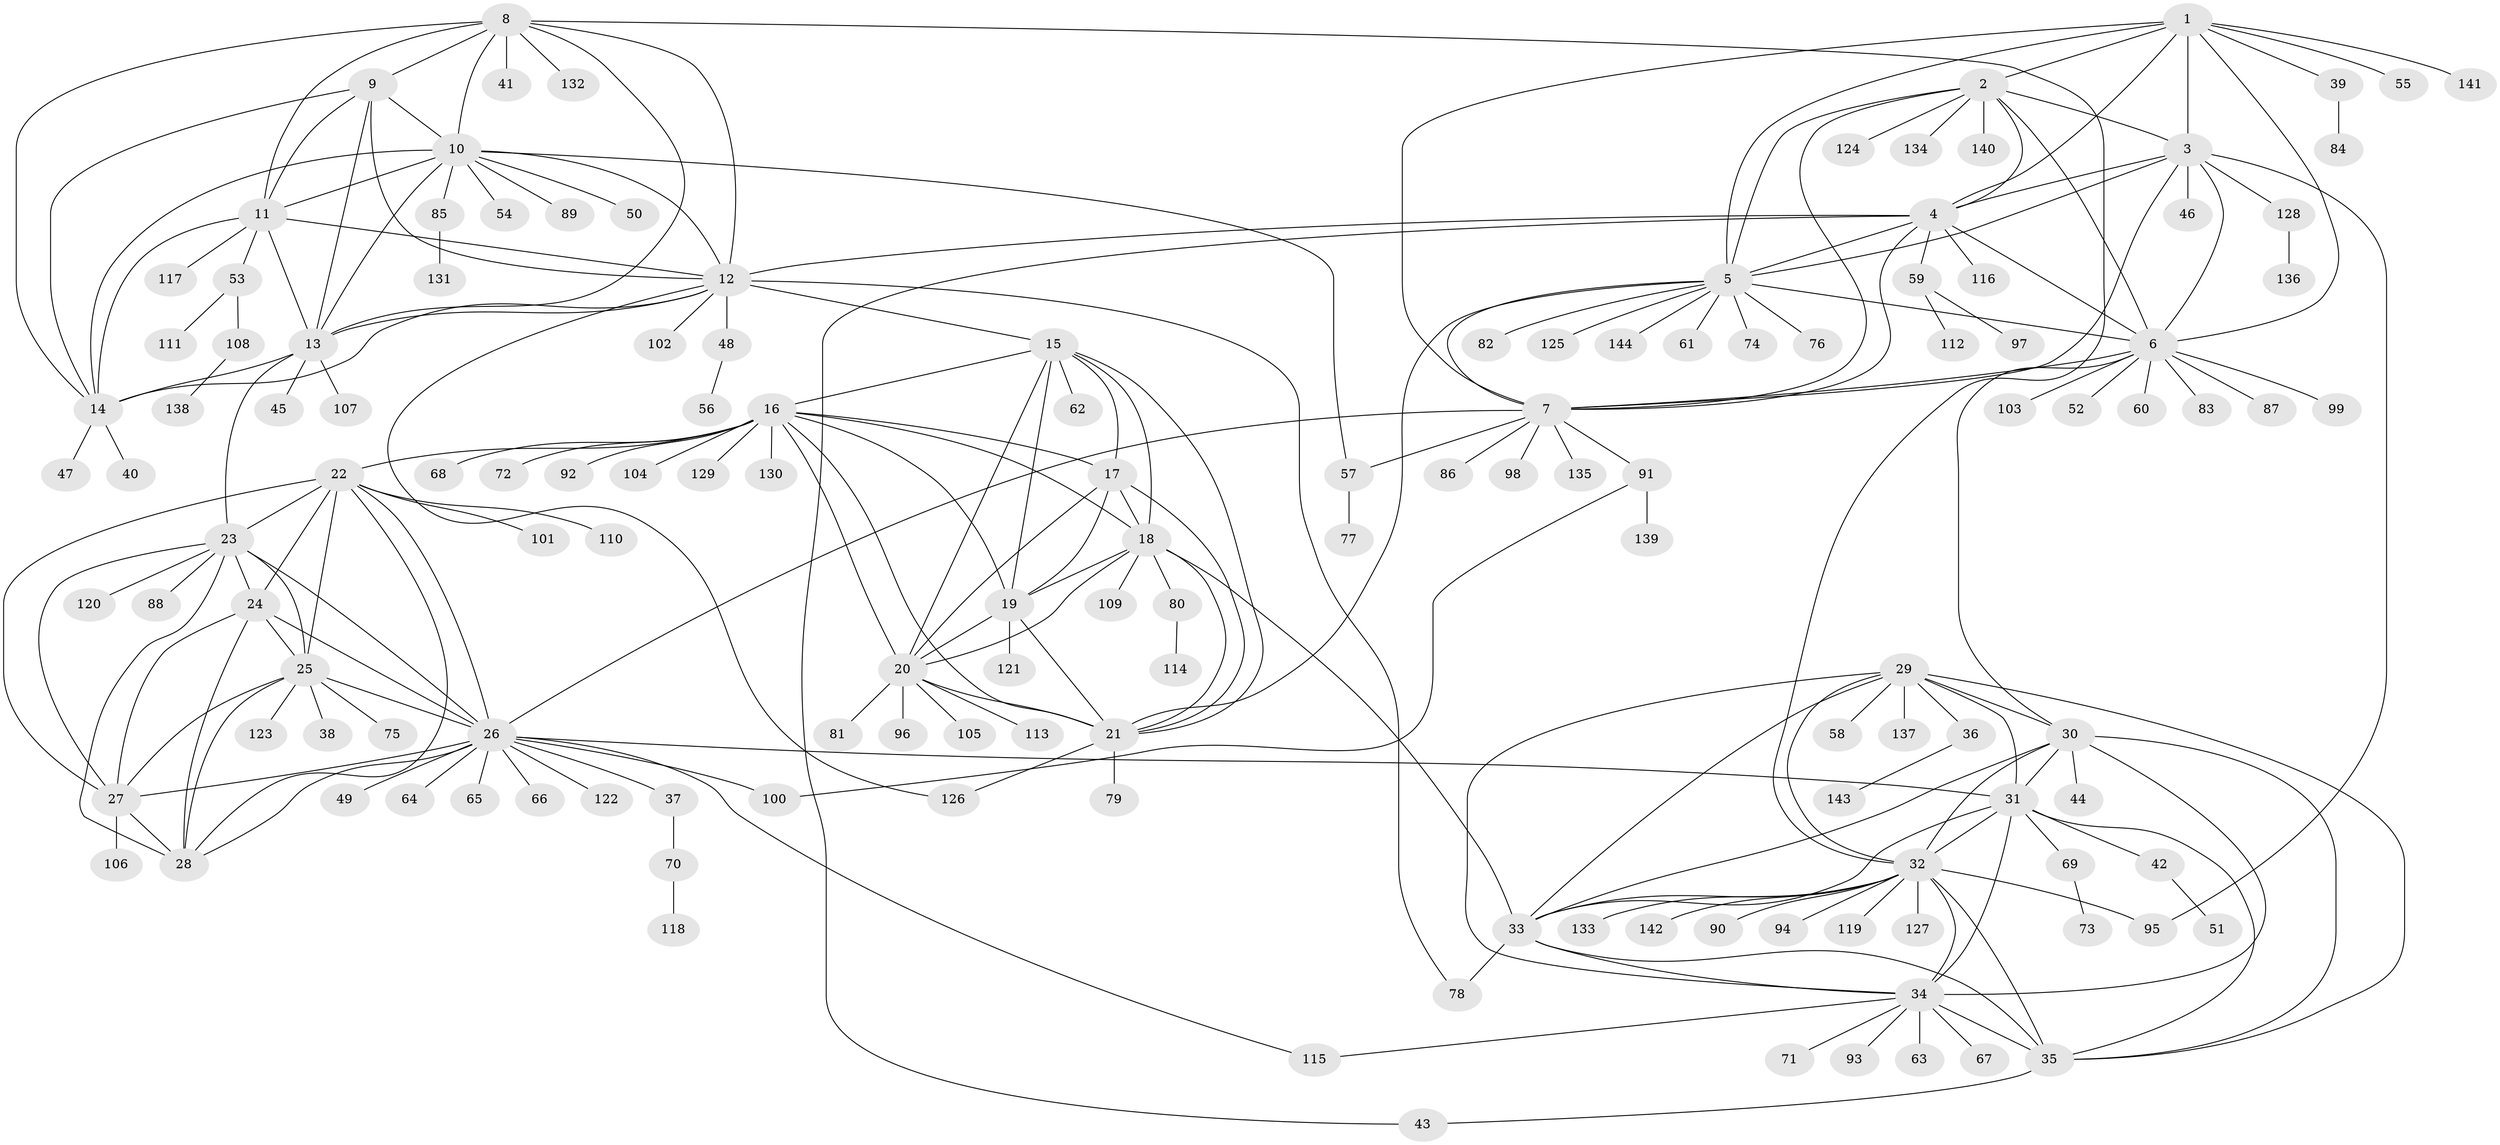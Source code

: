 // coarse degree distribution, {3: 0.017543859649122806, 2: 0.03508771929824561, 6: 0.017543859649122806, 8: 0.017543859649122806, 1: 0.8070175438596491, 11: 0.07017543859649122, 10: 0.017543859649122806, 13: 0.017543859649122806}
// Generated by graph-tools (version 1.1) at 2025/58/03/04/25 21:58:25]
// undirected, 144 vertices, 231 edges
graph export_dot {
graph [start="1"]
  node [color=gray90,style=filled];
  1;
  2;
  3;
  4;
  5;
  6;
  7;
  8;
  9;
  10;
  11;
  12;
  13;
  14;
  15;
  16;
  17;
  18;
  19;
  20;
  21;
  22;
  23;
  24;
  25;
  26;
  27;
  28;
  29;
  30;
  31;
  32;
  33;
  34;
  35;
  36;
  37;
  38;
  39;
  40;
  41;
  42;
  43;
  44;
  45;
  46;
  47;
  48;
  49;
  50;
  51;
  52;
  53;
  54;
  55;
  56;
  57;
  58;
  59;
  60;
  61;
  62;
  63;
  64;
  65;
  66;
  67;
  68;
  69;
  70;
  71;
  72;
  73;
  74;
  75;
  76;
  77;
  78;
  79;
  80;
  81;
  82;
  83;
  84;
  85;
  86;
  87;
  88;
  89;
  90;
  91;
  92;
  93;
  94;
  95;
  96;
  97;
  98;
  99;
  100;
  101;
  102;
  103;
  104;
  105;
  106;
  107;
  108;
  109;
  110;
  111;
  112;
  113;
  114;
  115;
  116;
  117;
  118;
  119;
  120;
  121;
  122;
  123;
  124;
  125;
  126;
  127;
  128;
  129;
  130;
  131;
  132;
  133;
  134;
  135;
  136;
  137;
  138;
  139;
  140;
  141;
  142;
  143;
  144;
  1 -- 2;
  1 -- 3;
  1 -- 4;
  1 -- 5;
  1 -- 6;
  1 -- 7;
  1 -- 39;
  1 -- 55;
  1 -- 141;
  2 -- 3;
  2 -- 4;
  2 -- 5;
  2 -- 6;
  2 -- 7;
  2 -- 124;
  2 -- 134;
  2 -- 140;
  3 -- 4;
  3 -- 5;
  3 -- 6;
  3 -- 7;
  3 -- 46;
  3 -- 95;
  3 -- 128;
  4 -- 5;
  4 -- 6;
  4 -- 7;
  4 -- 12;
  4 -- 43;
  4 -- 59;
  4 -- 116;
  5 -- 6;
  5 -- 7;
  5 -- 21;
  5 -- 61;
  5 -- 74;
  5 -- 76;
  5 -- 82;
  5 -- 125;
  5 -- 144;
  6 -- 7;
  6 -- 30;
  6 -- 52;
  6 -- 60;
  6 -- 83;
  6 -- 87;
  6 -- 99;
  6 -- 103;
  7 -- 26;
  7 -- 57;
  7 -- 86;
  7 -- 91;
  7 -- 98;
  7 -- 135;
  8 -- 9;
  8 -- 10;
  8 -- 11;
  8 -- 12;
  8 -- 13;
  8 -- 14;
  8 -- 32;
  8 -- 41;
  8 -- 132;
  9 -- 10;
  9 -- 11;
  9 -- 12;
  9 -- 13;
  9 -- 14;
  10 -- 11;
  10 -- 12;
  10 -- 13;
  10 -- 14;
  10 -- 50;
  10 -- 54;
  10 -- 57;
  10 -- 85;
  10 -- 89;
  11 -- 12;
  11 -- 13;
  11 -- 14;
  11 -- 53;
  11 -- 117;
  12 -- 13;
  12 -- 14;
  12 -- 15;
  12 -- 48;
  12 -- 78;
  12 -- 102;
  12 -- 126;
  13 -- 14;
  13 -- 23;
  13 -- 45;
  13 -- 107;
  14 -- 40;
  14 -- 47;
  15 -- 16;
  15 -- 17;
  15 -- 18;
  15 -- 19;
  15 -- 20;
  15 -- 21;
  15 -- 62;
  16 -- 17;
  16 -- 18;
  16 -- 19;
  16 -- 20;
  16 -- 21;
  16 -- 22;
  16 -- 68;
  16 -- 72;
  16 -- 92;
  16 -- 104;
  16 -- 129;
  16 -- 130;
  17 -- 18;
  17 -- 19;
  17 -- 20;
  17 -- 21;
  18 -- 19;
  18 -- 20;
  18 -- 21;
  18 -- 33;
  18 -- 80;
  18 -- 109;
  19 -- 20;
  19 -- 21;
  19 -- 121;
  20 -- 21;
  20 -- 81;
  20 -- 96;
  20 -- 105;
  20 -- 113;
  21 -- 79;
  21 -- 126;
  22 -- 23;
  22 -- 24;
  22 -- 25;
  22 -- 26;
  22 -- 27;
  22 -- 28;
  22 -- 101;
  22 -- 110;
  23 -- 24;
  23 -- 25;
  23 -- 26;
  23 -- 27;
  23 -- 28;
  23 -- 88;
  23 -- 120;
  24 -- 25;
  24 -- 26;
  24 -- 27;
  24 -- 28;
  25 -- 26;
  25 -- 27;
  25 -- 28;
  25 -- 38;
  25 -- 75;
  25 -- 123;
  26 -- 27;
  26 -- 28;
  26 -- 31;
  26 -- 37;
  26 -- 49;
  26 -- 64;
  26 -- 65;
  26 -- 66;
  26 -- 100;
  26 -- 115;
  26 -- 122;
  27 -- 28;
  27 -- 106;
  29 -- 30;
  29 -- 31;
  29 -- 32;
  29 -- 33;
  29 -- 34;
  29 -- 35;
  29 -- 36;
  29 -- 58;
  29 -- 137;
  30 -- 31;
  30 -- 32;
  30 -- 33;
  30 -- 34;
  30 -- 35;
  30 -- 44;
  31 -- 32;
  31 -- 33;
  31 -- 34;
  31 -- 35;
  31 -- 42;
  31 -- 69;
  32 -- 33;
  32 -- 34;
  32 -- 35;
  32 -- 90;
  32 -- 94;
  32 -- 95;
  32 -- 119;
  32 -- 127;
  32 -- 133;
  32 -- 142;
  33 -- 34;
  33 -- 35;
  33 -- 78;
  34 -- 35;
  34 -- 63;
  34 -- 67;
  34 -- 71;
  34 -- 93;
  34 -- 115;
  35 -- 43;
  36 -- 143;
  37 -- 70;
  39 -- 84;
  42 -- 51;
  48 -- 56;
  53 -- 108;
  53 -- 111;
  57 -- 77;
  59 -- 97;
  59 -- 112;
  69 -- 73;
  70 -- 118;
  80 -- 114;
  85 -- 131;
  91 -- 100;
  91 -- 139;
  108 -- 138;
  128 -- 136;
}
